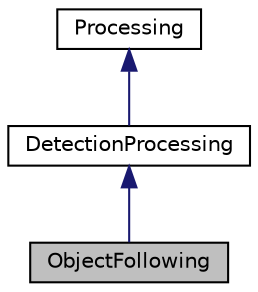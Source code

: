 digraph "ObjectFollowing"
{
  edge [fontname="Helvetica",fontsize="10",labelfontname="Helvetica",labelfontsize="10"];
  node [fontname="Helvetica",fontsize="10",shape=record];
  Node1 [label="ObjectFollowing",height=0.2,width=0.4,color="black", fillcolor="grey75", style="filled" fontcolor="black"];
  Node2 -> Node1 [dir="back",color="midnightblue",fontsize="10",style="solid",fontname="Helvetica"];
  Node2 [label="DetectionProcessing",height=0.2,width=0.4,color="black", fillcolor="white", style="filled",URL="$class_detection_processing.html"];
  Node3 -> Node2 [dir="back",color="midnightblue",fontsize="10",style="solid",fontname="Helvetica"];
  Node3 [label="Processing",height=0.2,width=0.4,color="black", fillcolor="white", style="filled",URL="$class_processing.html"];
}
